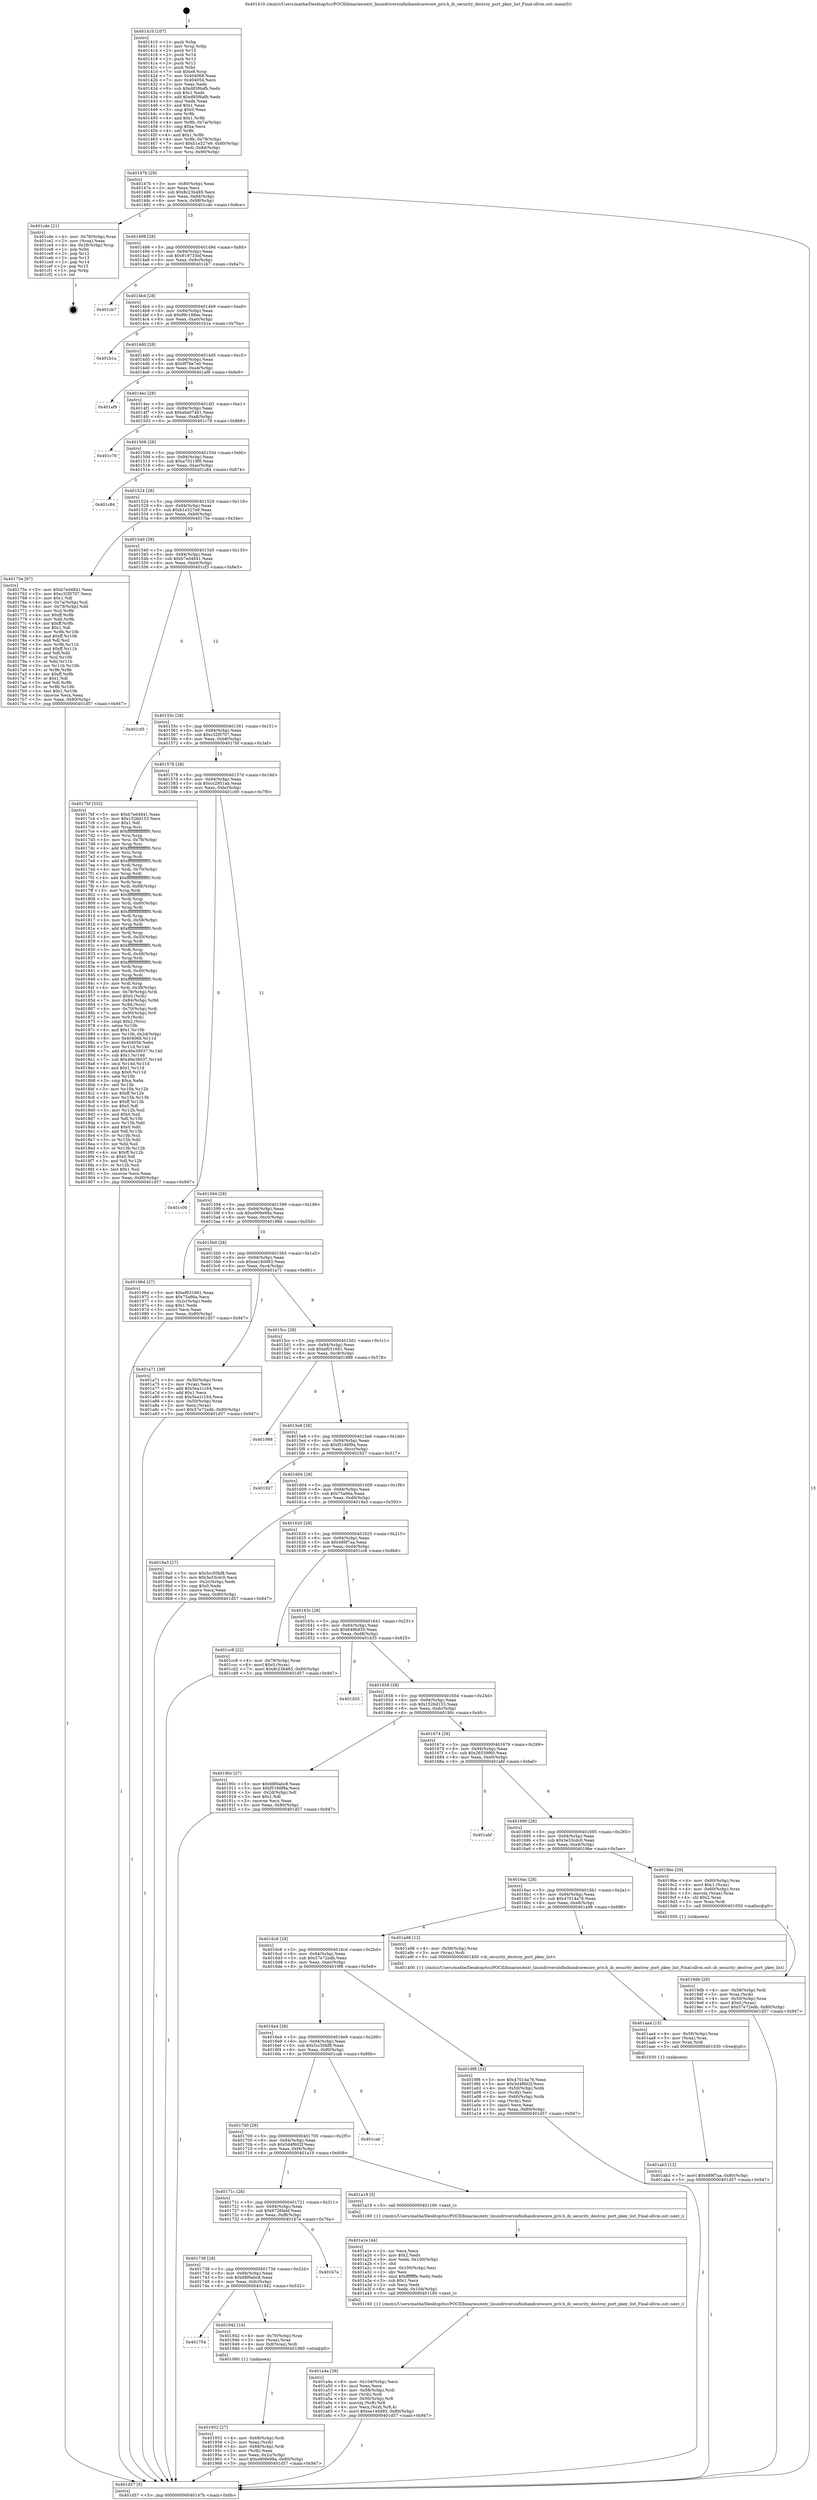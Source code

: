 digraph "0x401410" {
  label = "0x401410 (/mnt/c/Users/mathe/Desktop/tcc/POCII/binaries/extr_linuxdriversinfinibandcorecore_priv.h_ib_security_destroy_port_pkey_list_Final-ollvm.out::main(0))"
  labelloc = "t"
  node[shape=record]

  Entry [label="",width=0.3,height=0.3,shape=circle,fillcolor=black,style=filled]
  "0x40147b" [label="{
     0x40147b [29]\l
     | [instrs]\l
     &nbsp;&nbsp;0x40147b \<+3\>: mov -0x80(%rbp),%eax\l
     &nbsp;&nbsp;0x40147e \<+2\>: mov %eax,%ecx\l
     &nbsp;&nbsp;0x401480 \<+6\>: sub $0x8c23b485,%ecx\l
     &nbsp;&nbsp;0x401486 \<+6\>: mov %eax,-0x94(%rbp)\l
     &nbsp;&nbsp;0x40148c \<+6\>: mov %ecx,-0x98(%rbp)\l
     &nbsp;&nbsp;0x401492 \<+6\>: je 0000000000401cde \<main+0x8ce\>\l
  }"]
  "0x401cde" [label="{
     0x401cde [21]\l
     | [instrs]\l
     &nbsp;&nbsp;0x401cde \<+4\>: mov -0x78(%rbp),%rax\l
     &nbsp;&nbsp;0x401ce2 \<+2\>: mov (%rax),%eax\l
     &nbsp;&nbsp;0x401ce4 \<+4\>: lea -0x28(%rbp),%rsp\l
     &nbsp;&nbsp;0x401ce8 \<+1\>: pop %rbx\l
     &nbsp;&nbsp;0x401ce9 \<+2\>: pop %r12\l
     &nbsp;&nbsp;0x401ceb \<+2\>: pop %r13\l
     &nbsp;&nbsp;0x401ced \<+2\>: pop %r14\l
     &nbsp;&nbsp;0x401cef \<+2\>: pop %r15\l
     &nbsp;&nbsp;0x401cf1 \<+1\>: pop %rbp\l
     &nbsp;&nbsp;0x401cf2 \<+1\>: ret\l
  }"]
  "0x401498" [label="{
     0x401498 [28]\l
     | [instrs]\l
     &nbsp;&nbsp;0x401498 \<+5\>: jmp 000000000040149d \<main+0x8d\>\l
     &nbsp;&nbsp;0x40149d \<+6\>: mov -0x94(%rbp),%eax\l
     &nbsp;&nbsp;0x4014a3 \<+5\>: sub $0x919733ef,%eax\l
     &nbsp;&nbsp;0x4014a8 \<+6\>: mov %eax,-0x9c(%rbp)\l
     &nbsp;&nbsp;0x4014ae \<+6\>: je 0000000000401cb7 \<main+0x8a7\>\l
  }"]
  Exit [label="",width=0.3,height=0.3,shape=circle,fillcolor=black,style=filled,peripheries=2]
  "0x401cb7" [label="{
     0x401cb7\l
  }", style=dashed]
  "0x4014b4" [label="{
     0x4014b4 [28]\l
     | [instrs]\l
     &nbsp;&nbsp;0x4014b4 \<+5\>: jmp 00000000004014b9 \<main+0xa9\>\l
     &nbsp;&nbsp;0x4014b9 \<+6\>: mov -0x94(%rbp),%eax\l
     &nbsp;&nbsp;0x4014bf \<+5\>: sub $0x99c188ee,%eax\l
     &nbsp;&nbsp;0x4014c4 \<+6\>: mov %eax,-0xa0(%rbp)\l
     &nbsp;&nbsp;0x4014ca \<+6\>: je 0000000000401b1a \<main+0x70a\>\l
  }"]
  "0x401ab3" [label="{
     0x401ab3 [12]\l
     | [instrs]\l
     &nbsp;&nbsp;0x401ab3 \<+7\>: movl $0x489f7aa,-0x80(%rbp)\l
     &nbsp;&nbsp;0x401aba \<+5\>: jmp 0000000000401d57 \<main+0x947\>\l
  }"]
  "0x401b1a" [label="{
     0x401b1a\l
  }", style=dashed]
  "0x4014d0" [label="{
     0x4014d0 [28]\l
     | [instrs]\l
     &nbsp;&nbsp;0x4014d0 \<+5\>: jmp 00000000004014d5 \<main+0xc5\>\l
     &nbsp;&nbsp;0x4014d5 \<+6\>: mov -0x94(%rbp),%eax\l
     &nbsp;&nbsp;0x4014db \<+5\>: sub $0x9f78e7e0,%eax\l
     &nbsp;&nbsp;0x4014e0 \<+6\>: mov %eax,-0xa4(%rbp)\l
     &nbsp;&nbsp;0x4014e6 \<+6\>: je 0000000000401af9 \<main+0x6e9\>\l
  }"]
  "0x401aa4" [label="{
     0x401aa4 [15]\l
     | [instrs]\l
     &nbsp;&nbsp;0x401aa4 \<+4\>: mov -0x58(%rbp),%rax\l
     &nbsp;&nbsp;0x401aa8 \<+3\>: mov (%rax),%rax\l
     &nbsp;&nbsp;0x401aab \<+3\>: mov %rax,%rdi\l
     &nbsp;&nbsp;0x401aae \<+5\>: call 0000000000401030 \<free@plt\>\l
     | [calls]\l
     &nbsp;&nbsp;0x401030 \{1\} (unknown)\l
  }"]
  "0x401af9" [label="{
     0x401af9\l
  }", style=dashed]
  "0x4014ec" [label="{
     0x4014ec [28]\l
     | [instrs]\l
     &nbsp;&nbsp;0x4014ec \<+5\>: jmp 00000000004014f1 \<main+0xe1\>\l
     &nbsp;&nbsp;0x4014f1 \<+6\>: mov -0x94(%rbp),%eax\l
     &nbsp;&nbsp;0x4014f7 \<+5\>: sub $0xa0a074b1,%eax\l
     &nbsp;&nbsp;0x4014fc \<+6\>: mov %eax,-0xa8(%rbp)\l
     &nbsp;&nbsp;0x401502 \<+6\>: je 0000000000401c78 \<main+0x868\>\l
  }"]
  "0x401a4a" [label="{
     0x401a4a [39]\l
     | [instrs]\l
     &nbsp;&nbsp;0x401a4a \<+6\>: mov -0x104(%rbp),%ecx\l
     &nbsp;&nbsp;0x401a50 \<+3\>: imul %eax,%ecx\l
     &nbsp;&nbsp;0x401a53 \<+4\>: mov -0x58(%rbp),%rdi\l
     &nbsp;&nbsp;0x401a57 \<+3\>: mov (%rdi),%rdi\l
     &nbsp;&nbsp;0x401a5a \<+4\>: mov -0x50(%rbp),%r8\l
     &nbsp;&nbsp;0x401a5e \<+3\>: movslq (%r8),%r8\l
     &nbsp;&nbsp;0x401a61 \<+4\>: mov %ecx,(%rdi,%r8,4)\l
     &nbsp;&nbsp;0x401a65 \<+7\>: movl $0xee140d93,-0x80(%rbp)\l
     &nbsp;&nbsp;0x401a6c \<+5\>: jmp 0000000000401d57 \<main+0x947\>\l
  }"]
  "0x401c78" [label="{
     0x401c78\l
  }", style=dashed]
  "0x401508" [label="{
     0x401508 [28]\l
     | [instrs]\l
     &nbsp;&nbsp;0x401508 \<+5\>: jmp 000000000040150d \<main+0xfd\>\l
     &nbsp;&nbsp;0x40150d \<+6\>: mov -0x94(%rbp),%eax\l
     &nbsp;&nbsp;0x401513 \<+5\>: sub $0xa70219f0,%eax\l
     &nbsp;&nbsp;0x401518 \<+6\>: mov %eax,-0xac(%rbp)\l
     &nbsp;&nbsp;0x40151e \<+6\>: je 0000000000401c84 \<main+0x874\>\l
  }"]
  "0x401a1e" [label="{
     0x401a1e [44]\l
     | [instrs]\l
     &nbsp;&nbsp;0x401a1e \<+2\>: xor %ecx,%ecx\l
     &nbsp;&nbsp;0x401a20 \<+5\>: mov $0x2,%edx\l
     &nbsp;&nbsp;0x401a25 \<+6\>: mov %edx,-0x100(%rbp)\l
     &nbsp;&nbsp;0x401a2b \<+1\>: cltd\l
     &nbsp;&nbsp;0x401a2c \<+6\>: mov -0x100(%rbp),%esi\l
     &nbsp;&nbsp;0x401a32 \<+2\>: idiv %esi\l
     &nbsp;&nbsp;0x401a34 \<+6\>: imul $0xfffffffe,%edx,%edx\l
     &nbsp;&nbsp;0x401a3a \<+3\>: sub $0x1,%ecx\l
     &nbsp;&nbsp;0x401a3d \<+2\>: sub %ecx,%edx\l
     &nbsp;&nbsp;0x401a3f \<+6\>: mov %edx,-0x104(%rbp)\l
     &nbsp;&nbsp;0x401a45 \<+5\>: call 0000000000401160 \<next_i\>\l
     | [calls]\l
     &nbsp;&nbsp;0x401160 \{1\} (/mnt/c/Users/mathe/Desktop/tcc/POCII/binaries/extr_linuxdriversinfinibandcorecore_priv.h_ib_security_destroy_port_pkey_list_Final-ollvm.out::next_i)\l
  }"]
  "0x401c84" [label="{
     0x401c84\l
  }", style=dashed]
  "0x401524" [label="{
     0x401524 [28]\l
     | [instrs]\l
     &nbsp;&nbsp;0x401524 \<+5\>: jmp 0000000000401529 \<main+0x119\>\l
     &nbsp;&nbsp;0x401529 \<+6\>: mov -0x94(%rbp),%eax\l
     &nbsp;&nbsp;0x40152f \<+5\>: sub $0xb1e327e9,%eax\l
     &nbsp;&nbsp;0x401534 \<+6\>: mov %eax,-0xb0(%rbp)\l
     &nbsp;&nbsp;0x40153a \<+6\>: je 000000000040175e \<main+0x34e\>\l
  }"]
  "0x4019db" [label="{
     0x4019db [29]\l
     | [instrs]\l
     &nbsp;&nbsp;0x4019db \<+4\>: mov -0x58(%rbp),%rdi\l
     &nbsp;&nbsp;0x4019df \<+3\>: mov %rax,(%rdi)\l
     &nbsp;&nbsp;0x4019e2 \<+4\>: mov -0x50(%rbp),%rax\l
     &nbsp;&nbsp;0x4019e6 \<+6\>: movl $0x0,(%rax)\l
     &nbsp;&nbsp;0x4019ec \<+7\>: movl $0x57e72edb,-0x80(%rbp)\l
     &nbsp;&nbsp;0x4019f3 \<+5\>: jmp 0000000000401d57 \<main+0x947\>\l
  }"]
  "0x40175e" [label="{
     0x40175e [97]\l
     | [instrs]\l
     &nbsp;&nbsp;0x40175e \<+5\>: mov $0xb7ed4841,%eax\l
     &nbsp;&nbsp;0x401763 \<+5\>: mov $0xc32f0707,%ecx\l
     &nbsp;&nbsp;0x401768 \<+2\>: mov $0x1,%dl\l
     &nbsp;&nbsp;0x40176a \<+4\>: mov -0x7a(%rbp),%sil\l
     &nbsp;&nbsp;0x40176e \<+4\>: mov -0x79(%rbp),%dil\l
     &nbsp;&nbsp;0x401772 \<+3\>: mov %sil,%r8b\l
     &nbsp;&nbsp;0x401775 \<+4\>: xor $0xff,%r8b\l
     &nbsp;&nbsp;0x401779 \<+3\>: mov %dil,%r9b\l
     &nbsp;&nbsp;0x40177c \<+4\>: xor $0xff,%r9b\l
     &nbsp;&nbsp;0x401780 \<+3\>: xor $0x1,%dl\l
     &nbsp;&nbsp;0x401783 \<+3\>: mov %r8b,%r10b\l
     &nbsp;&nbsp;0x401786 \<+4\>: and $0xff,%r10b\l
     &nbsp;&nbsp;0x40178a \<+3\>: and %dl,%sil\l
     &nbsp;&nbsp;0x40178d \<+3\>: mov %r9b,%r11b\l
     &nbsp;&nbsp;0x401790 \<+4\>: and $0xff,%r11b\l
     &nbsp;&nbsp;0x401794 \<+3\>: and %dl,%dil\l
     &nbsp;&nbsp;0x401797 \<+3\>: or %sil,%r10b\l
     &nbsp;&nbsp;0x40179a \<+3\>: or %dil,%r11b\l
     &nbsp;&nbsp;0x40179d \<+3\>: xor %r11b,%r10b\l
     &nbsp;&nbsp;0x4017a0 \<+3\>: or %r9b,%r8b\l
     &nbsp;&nbsp;0x4017a3 \<+4\>: xor $0xff,%r8b\l
     &nbsp;&nbsp;0x4017a7 \<+3\>: or $0x1,%dl\l
     &nbsp;&nbsp;0x4017aa \<+3\>: and %dl,%r8b\l
     &nbsp;&nbsp;0x4017ad \<+3\>: or %r8b,%r10b\l
     &nbsp;&nbsp;0x4017b0 \<+4\>: test $0x1,%r10b\l
     &nbsp;&nbsp;0x4017b4 \<+3\>: cmovne %ecx,%eax\l
     &nbsp;&nbsp;0x4017b7 \<+3\>: mov %eax,-0x80(%rbp)\l
     &nbsp;&nbsp;0x4017ba \<+5\>: jmp 0000000000401d57 \<main+0x947\>\l
  }"]
  "0x401540" [label="{
     0x401540 [28]\l
     | [instrs]\l
     &nbsp;&nbsp;0x401540 \<+5\>: jmp 0000000000401545 \<main+0x135\>\l
     &nbsp;&nbsp;0x401545 \<+6\>: mov -0x94(%rbp),%eax\l
     &nbsp;&nbsp;0x40154b \<+5\>: sub $0xb7ed4841,%eax\l
     &nbsp;&nbsp;0x401550 \<+6\>: mov %eax,-0xb4(%rbp)\l
     &nbsp;&nbsp;0x401556 \<+6\>: je 0000000000401cf3 \<main+0x8e3\>\l
  }"]
  "0x401d57" [label="{
     0x401d57 [5]\l
     | [instrs]\l
     &nbsp;&nbsp;0x401d57 \<+5\>: jmp 000000000040147b \<main+0x6b\>\l
  }"]
  "0x401410" [label="{
     0x401410 [107]\l
     | [instrs]\l
     &nbsp;&nbsp;0x401410 \<+1\>: push %rbp\l
     &nbsp;&nbsp;0x401411 \<+3\>: mov %rsp,%rbp\l
     &nbsp;&nbsp;0x401414 \<+2\>: push %r15\l
     &nbsp;&nbsp;0x401416 \<+2\>: push %r14\l
     &nbsp;&nbsp;0x401418 \<+2\>: push %r13\l
     &nbsp;&nbsp;0x40141a \<+2\>: push %r12\l
     &nbsp;&nbsp;0x40141c \<+1\>: push %rbx\l
     &nbsp;&nbsp;0x40141d \<+7\>: sub $0xe8,%rsp\l
     &nbsp;&nbsp;0x401424 \<+7\>: mov 0x404068,%eax\l
     &nbsp;&nbsp;0x40142b \<+7\>: mov 0x404054,%ecx\l
     &nbsp;&nbsp;0x401432 \<+2\>: mov %eax,%edx\l
     &nbsp;&nbsp;0x401434 \<+6\>: sub $0xd85f6afb,%edx\l
     &nbsp;&nbsp;0x40143a \<+3\>: sub $0x1,%edx\l
     &nbsp;&nbsp;0x40143d \<+6\>: add $0xd85f6afb,%edx\l
     &nbsp;&nbsp;0x401443 \<+3\>: imul %edx,%eax\l
     &nbsp;&nbsp;0x401446 \<+3\>: and $0x1,%eax\l
     &nbsp;&nbsp;0x401449 \<+3\>: cmp $0x0,%eax\l
     &nbsp;&nbsp;0x40144c \<+4\>: sete %r8b\l
     &nbsp;&nbsp;0x401450 \<+4\>: and $0x1,%r8b\l
     &nbsp;&nbsp;0x401454 \<+4\>: mov %r8b,-0x7a(%rbp)\l
     &nbsp;&nbsp;0x401458 \<+3\>: cmp $0xa,%ecx\l
     &nbsp;&nbsp;0x40145b \<+4\>: setl %r8b\l
     &nbsp;&nbsp;0x40145f \<+4\>: and $0x1,%r8b\l
     &nbsp;&nbsp;0x401463 \<+4\>: mov %r8b,-0x79(%rbp)\l
     &nbsp;&nbsp;0x401467 \<+7\>: movl $0xb1e327e9,-0x80(%rbp)\l
     &nbsp;&nbsp;0x40146e \<+6\>: mov %edi,-0x84(%rbp)\l
     &nbsp;&nbsp;0x401474 \<+7\>: mov %rsi,-0x90(%rbp)\l
  }"]
  "0x401952" [label="{
     0x401952 [27]\l
     | [instrs]\l
     &nbsp;&nbsp;0x401952 \<+4\>: mov -0x68(%rbp),%rdi\l
     &nbsp;&nbsp;0x401956 \<+2\>: mov %eax,(%rdi)\l
     &nbsp;&nbsp;0x401958 \<+4\>: mov -0x68(%rbp),%rdi\l
     &nbsp;&nbsp;0x40195c \<+2\>: mov (%rdi),%eax\l
     &nbsp;&nbsp;0x40195e \<+3\>: mov %eax,-0x2c(%rbp)\l
     &nbsp;&nbsp;0x401961 \<+7\>: movl $0xe909e98a,-0x80(%rbp)\l
     &nbsp;&nbsp;0x401968 \<+5\>: jmp 0000000000401d57 \<main+0x947\>\l
  }"]
  "0x401cf3" [label="{
     0x401cf3\l
  }", style=dashed]
  "0x40155c" [label="{
     0x40155c [28]\l
     | [instrs]\l
     &nbsp;&nbsp;0x40155c \<+5\>: jmp 0000000000401561 \<main+0x151\>\l
     &nbsp;&nbsp;0x401561 \<+6\>: mov -0x94(%rbp),%eax\l
     &nbsp;&nbsp;0x401567 \<+5\>: sub $0xc32f0707,%eax\l
     &nbsp;&nbsp;0x40156c \<+6\>: mov %eax,-0xb8(%rbp)\l
     &nbsp;&nbsp;0x401572 \<+6\>: je 00000000004017bf \<main+0x3af\>\l
  }"]
  "0x401754" [label="{
     0x401754\l
  }", style=dashed]
  "0x4017bf" [label="{
     0x4017bf [333]\l
     | [instrs]\l
     &nbsp;&nbsp;0x4017bf \<+5\>: mov $0xb7ed4841,%eax\l
     &nbsp;&nbsp;0x4017c4 \<+5\>: mov $0x1526d153,%ecx\l
     &nbsp;&nbsp;0x4017c9 \<+2\>: mov $0x1,%dl\l
     &nbsp;&nbsp;0x4017cb \<+3\>: mov %rsp,%rsi\l
     &nbsp;&nbsp;0x4017ce \<+4\>: add $0xfffffffffffffff0,%rsi\l
     &nbsp;&nbsp;0x4017d2 \<+3\>: mov %rsi,%rsp\l
     &nbsp;&nbsp;0x4017d5 \<+4\>: mov %rsi,-0x78(%rbp)\l
     &nbsp;&nbsp;0x4017d9 \<+3\>: mov %rsp,%rsi\l
     &nbsp;&nbsp;0x4017dc \<+4\>: add $0xfffffffffffffff0,%rsi\l
     &nbsp;&nbsp;0x4017e0 \<+3\>: mov %rsi,%rsp\l
     &nbsp;&nbsp;0x4017e3 \<+3\>: mov %rsp,%rdi\l
     &nbsp;&nbsp;0x4017e6 \<+4\>: add $0xfffffffffffffff0,%rdi\l
     &nbsp;&nbsp;0x4017ea \<+3\>: mov %rdi,%rsp\l
     &nbsp;&nbsp;0x4017ed \<+4\>: mov %rdi,-0x70(%rbp)\l
     &nbsp;&nbsp;0x4017f1 \<+3\>: mov %rsp,%rdi\l
     &nbsp;&nbsp;0x4017f4 \<+4\>: add $0xfffffffffffffff0,%rdi\l
     &nbsp;&nbsp;0x4017f8 \<+3\>: mov %rdi,%rsp\l
     &nbsp;&nbsp;0x4017fb \<+4\>: mov %rdi,-0x68(%rbp)\l
     &nbsp;&nbsp;0x4017ff \<+3\>: mov %rsp,%rdi\l
     &nbsp;&nbsp;0x401802 \<+4\>: add $0xfffffffffffffff0,%rdi\l
     &nbsp;&nbsp;0x401806 \<+3\>: mov %rdi,%rsp\l
     &nbsp;&nbsp;0x401809 \<+4\>: mov %rdi,-0x60(%rbp)\l
     &nbsp;&nbsp;0x40180d \<+3\>: mov %rsp,%rdi\l
     &nbsp;&nbsp;0x401810 \<+4\>: add $0xfffffffffffffff0,%rdi\l
     &nbsp;&nbsp;0x401814 \<+3\>: mov %rdi,%rsp\l
     &nbsp;&nbsp;0x401817 \<+4\>: mov %rdi,-0x58(%rbp)\l
     &nbsp;&nbsp;0x40181b \<+3\>: mov %rsp,%rdi\l
     &nbsp;&nbsp;0x40181e \<+4\>: add $0xfffffffffffffff0,%rdi\l
     &nbsp;&nbsp;0x401822 \<+3\>: mov %rdi,%rsp\l
     &nbsp;&nbsp;0x401825 \<+4\>: mov %rdi,-0x50(%rbp)\l
     &nbsp;&nbsp;0x401829 \<+3\>: mov %rsp,%rdi\l
     &nbsp;&nbsp;0x40182c \<+4\>: add $0xfffffffffffffff0,%rdi\l
     &nbsp;&nbsp;0x401830 \<+3\>: mov %rdi,%rsp\l
     &nbsp;&nbsp;0x401833 \<+4\>: mov %rdi,-0x48(%rbp)\l
     &nbsp;&nbsp;0x401837 \<+3\>: mov %rsp,%rdi\l
     &nbsp;&nbsp;0x40183a \<+4\>: add $0xfffffffffffffff0,%rdi\l
     &nbsp;&nbsp;0x40183e \<+3\>: mov %rdi,%rsp\l
     &nbsp;&nbsp;0x401841 \<+4\>: mov %rdi,-0x40(%rbp)\l
     &nbsp;&nbsp;0x401845 \<+3\>: mov %rsp,%rdi\l
     &nbsp;&nbsp;0x401848 \<+4\>: add $0xfffffffffffffff0,%rdi\l
     &nbsp;&nbsp;0x40184c \<+3\>: mov %rdi,%rsp\l
     &nbsp;&nbsp;0x40184f \<+4\>: mov %rdi,-0x38(%rbp)\l
     &nbsp;&nbsp;0x401853 \<+4\>: mov -0x78(%rbp),%rdi\l
     &nbsp;&nbsp;0x401857 \<+6\>: movl $0x0,(%rdi)\l
     &nbsp;&nbsp;0x40185d \<+7\>: mov -0x84(%rbp),%r8d\l
     &nbsp;&nbsp;0x401864 \<+3\>: mov %r8d,(%rsi)\l
     &nbsp;&nbsp;0x401867 \<+4\>: mov -0x70(%rbp),%rdi\l
     &nbsp;&nbsp;0x40186b \<+7\>: mov -0x90(%rbp),%r9\l
     &nbsp;&nbsp;0x401872 \<+3\>: mov %r9,(%rdi)\l
     &nbsp;&nbsp;0x401875 \<+3\>: cmpl $0x2,(%rsi)\l
     &nbsp;&nbsp;0x401878 \<+4\>: setne %r10b\l
     &nbsp;&nbsp;0x40187c \<+4\>: and $0x1,%r10b\l
     &nbsp;&nbsp;0x401880 \<+4\>: mov %r10b,-0x2d(%rbp)\l
     &nbsp;&nbsp;0x401884 \<+8\>: mov 0x404068,%r11d\l
     &nbsp;&nbsp;0x40188c \<+7\>: mov 0x404054,%ebx\l
     &nbsp;&nbsp;0x401893 \<+3\>: mov %r11d,%r14d\l
     &nbsp;&nbsp;0x401896 \<+7\>: add $0x46e38037,%r14d\l
     &nbsp;&nbsp;0x40189d \<+4\>: sub $0x1,%r14d\l
     &nbsp;&nbsp;0x4018a1 \<+7\>: sub $0x46e38037,%r14d\l
     &nbsp;&nbsp;0x4018a8 \<+4\>: imul %r14d,%r11d\l
     &nbsp;&nbsp;0x4018ac \<+4\>: and $0x1,%r11d\l
     &nbsp;&nbsp;0x4018b0 \<+4\>: cmp $0x0,%r11d\l
     &nbsp;&nbsp;0x4018b4 \<+4\>: sete %r10b\l
     &nbsp;&nbsp;0x4018b8 \<+3\>: cmp $0xa,%ebx\l
     &nbsp;&nbsp;0x4018bb \<+4\>: setl %r15b\l
     &nbsp;&nbsp;0x4018bf \<+3\>: mov %r10b,%r12b\l
     &nbsp;&nbsp;0x4018c2 \<+4\>: xor $0xff,%r12b\l
     &nbsp;&nbsp;0x4018c6 \<+3\>: mov %r15b,%r13b\l
     &nbsp;&nbsp;0x4018c9 \<+4\>: xor $0xff,%r13b\l
     &nbsp;&nbsp;0x4018cd \<+3\>: xor $0x0,%dl\l
     &nbsp;&nbsp;0x4018d0 \<+3\>: mov %r12b,%sil\l
     &nbsp;&nbsp;0x4018d3 \<+4\>: and $0x0,%sil\l
     &nbsp;&nbsp;0x4018d7 \<+3\>: and %dl,%r10b\l
     &nbsp;&nbsp;0x4018da \<+3\>: mov %r13b,%dil\l
     &nbsp;&nbsp;0x4018dd \<+4\>: and $0x0,%dil\l
     &nbsp;&nbsp;0x4018e1 \<+3\>: and %dl,%r15b\l
     &nbsp;&nbsp;0x4018e4 \<+3\>: or %r10b,%sil\l
     &nbsp;&nbsp;0x4018e7 \<+3\>: or %r15b,%dil\l
     &nbsp;&nbsp;0x4018ea \<+3\>: xor %dil,%sil\l
     &nbsp;&nbsp;0x4018ed \<+3\>: or %r13b,%r12b\l
     &nbsp;&nbsp;0x4018f0 \<+4\>: xor $0xff,%r12b\l
     &nbsp;&nbsp;0x4018f4 \<+3\>: or $0x0,%dl\l
     &nbsp;&nbsp;0x4018f7 \<+3\>: and %dl,%r12b\l
     &nbsp;&nbsp;0x4018fa \<+3\>: or %r12b,%sil\l
     &nbsp;&nbsp;0x4018fd \<+4\>: test $0x1,%sil\l
     &nbsp;&nbsp;0x401901 \<+3\>: cmovne %ecx,%eax\l
     &nbsp;&nbsp;0x401904 \<+3\>: mov %eax,-0x80(%rbp)\l
     &nbsp;&nbsp;0x401907 \<+5\>: jmp 0000000000401d57 \<main+0x947\>\l
  }"]
  "0x401578" [label="{
     0x401578 [28]\l
     | [instrs]\l
     &nbsp;&nbsp;0x401578 \<+5\>: jmp 000000000040157d \<main+0x16d\>\l
     &nbsp;&nbsp;0x40157d \<+6\>: mov -0x94(%rbp),%eax\l
     &nbsp;&nbsp;0x401583 \<+5\>: sub $0xcc2951ab,%eax\l
     &nbsp;&nbsp;0x401588 \<+6\>: mov %eax,-0xbc(%rbp)\l
     &nbsp;&nbsp;0x40158e \<+6\>: je 0000000000401c00 \<main+0x7f0\>\l
  }"]
  "0x401942" [label="{
     0x401942 [16]\l
     | [instrs]\l
     &nbsp;&nbsp;0x401942 \<+4\>: mov -0x70(%rbp),%rax\l
     &nbsp;&nbsp;0x401946 \<+3\>: mov (%rax),%rax\l
     &nbsp;&nbsp;0x401949 \<+4\>: mov 0x8(%rax),%rdi\l
     &nbsp;&nbsp;0x40194d \<+5\>: call 0000000000401060 \<atoi@plt\>\l
     | [calls]\l
     &nbsp;&nbsp;0x401060 \{1\} (unknown)\l
  }"]
  "0x401738" [label="{
     0x401738 [28]\l
     | [instrs]\l
     &nbsp;&nbsp;0x401738 \<+5\>: jmp 000000000040173d \<main+0x32d\>\l
     &nbsp;&nbsp;0x40173d \<+6\>: mov -0x94(%rbp),%eax\l
     &nbsp;&nbsp;0x401743 \<+5\>: sub $0x68f0abc8,%eax\l
     &nbsp;&nbsp;0x401748 \<+6\>: mov %eax,-0xfc(%rbp)\l
     &nbsp;&nbsp;0x40174e \<+6\>: je 0000000000401942 \<main+0x532\>\l
  }"]
  "0x401c00" [label="{
     0x401c00\l
  }", style=dashed]
  "0x401594" [label="{
     0x401594 [28]\l
     | [instrs]\l
     &nbsp;&nbsp;0x401594 \<+5\>: jmp 0000000000401599 \<main+0x189\>\l
     &nbsp;&nbsp;0x401599 \<+6\>: mov -0x94(%rbp),%eax\l
     &nbsp;&nbsp;0x40159f \<+5\>: sub $0xe909e98a,%eax\l
     &nbsp;&nbsp;0x4015a4 \<+6\>: mov %eax,-0xc0(%rbp)\l
     &nbsp;&nbsp;0x4015aa \<+6\>: je 000000000040196d \<main+0x55d\>\l
  }"]
  "0x401b7a" [label="{
     0x401b7a\l
  }", style=dashed]
  "0x40196d" [label="{
     0x40196d [27]\l
     | [instrs]\l
     &nbsp;&nbsp;0x40196d \<+5\>: mov $0xef031681,%eax\l
     &nbsp;&nbsp;0x401972 \<+5\>: mov $0x75a66a,%ecx\l
     &nbsp;&nbsp;0x401977 \<+3\>: mov -0x2c(%rbp),%edx\l
     &nbsp;&nbsp;0x40197a \<+3\>: cmp $0x1,%edx\l
     &nbsp;&nbsp;0x40197d \<+3\>: cmovl %ecx,%eax\l
     &nbsp;&nbsp;0x401980 \<+3\>: mov %eax,-0x80(%rbp)\l
     &nbsp;&nbsp;0x401983 \<+5\>: jmp 0000000000401d57 \<main+0x947\>\l
  }"]
  "0x4015b0" [label="{
     0x4015b0 [28]\l
     | [instrs]\l
     &nbsp;&nbsp;0x4015b0 \<+5\>: jmp 00000000004015b5 \<main+0x1a5\>\l
     &nbsp;&nbsp;0x4015b5 \<+6\>: mov -0x94(%rbp),%eax\l
     &nbsp;&nbsp;0x4015bb \<+5\>: sub $0xee140d93,%eax\l
     &nbsp;&nbsp;0x4015c0 \<+6\>: mov %eax,-0xc4(%rbp)\l
     &nbsp;&nbsp;0x4015c6 \<+6\>: je 0000000000401a71 \<main+0x661\>\l
  }"]
  "0x40171c" [label="{
     0x40171c [28]\l
     | [instrs]\l
     &nbsp;&nbsp;0x40171c \<+5\>: jmp 0000000000401721 \<main+0x311\>\l
     &nbsp;&nbsp;0x401721 \<+6\>: mov -0x94(%rbp),%eax\l
     &nbsp;&nbsp;0x401727 \<+5\>: sub $0x6726fabf,%eax\l
     &nbsp;&nbsp;0x40172c \<+6\>: mov %eax,-0xf8(%rbp)\l
     &nbsp;&nbsp;0x401732 \<+6\>: je 0000000000401b7a \<main+0x76a\>\l
  }"]
  "0x401a71" [label="{
     0x401a71 [39]\l
     | [instrs]\l
     &nbsp;&nbsp;0x401a71 \<+4\>: mov -0x50(%rbp),%rax\l
     &nbsp;&nbsp;0x401a75 \<+2\>: mov (%rax),%ecx\l
     &nbsp;&nbsp;0x401a77 \<+6\>: add $0x5ea1c164,%ecx\l
     &nbsp;&nbsp;0x401a7d \<+3\>: add $0x1,%ecx\l
     &nbsp;&nbsp;0x401a80 \<+6\>: sub $0x5ea1c164,%ecx\l
     &nbsp;&nbsp;0x401a86 \<+4\>: mov -0x50(%rbp),%rax\l
     &nbsp;&nbsp;0x401a8a \<+2\>: mov %ecx,(%rax)\l
     &nbsp;&nbsp;0x401a8c \<+7\>: movl $0x57e72edb,-0x80(%rbp)\l
     &nbsp;&nbsp;0x401a93 \<+5\>: jmp 0000000000401d57 \<main+0x947\>\l
  }"]
  "0x4015cc" [label="{
     0x4015cc [28]\l
     | [instrs]\l
     &nbsp;&nbsp;0x4015cc \<+5\>: jmp 00000000004015d1 \<main+0x1c1\>\l
     &nbsp;&nbsp;0x4015d1 \<+6\>: mov -0x94(%rbp),%eax\l
     &nbsp;&nbsp;0x4015d7 \<+5\>: sub $0xef031681,%eax\l
     &nbsp;&nbsp;0x4015dc \<+6\>: mov %eax,-0xc8(%rbp)\l
     &nbsp;&nbsp;0x4015e2 \<+6\>: je 0000000000401988 \<main+0x578\>\l
  }"]
  "0x401a19" [label="{
     0x401a19 [5]\l
     | [instrs]\l
     &nbsp;&nbsp;0x401a19 \<+5\>: call 0000000000401160 \<next_i\>\l
     | [calls]\l
     &nbsp;&nbsp;0x401160 \{1\} (/mnt/c/Users/mathe/Desktop/tcc/POCII/binaries/extr_linuxdriversinfinibandcorecore_priv.h_ib_security_destroy_port_pkey_list_Final-ollvm.out::next_i)\l
  }"]
  "0x401988" [label="{
     0x401988\l
  }", style=dashed]
  "0x4015e8" [label="{
     0x4015e8 [28]\l
     | [instrs]\l
     &nbsp;&nbsp;0x4015e8 \<+5\>: jmp 00000000004015ed \<main+0x1dd\>\l
     &nbsp;&nbsp;0x4015ed \<+6\>: mov -0x94(%rbp),%eax\l
     &nbsp;&nbsp;0x4015f3 \<+5\>: sub $0xf5166f9a,%eax\l
     &nbsp;&nbsp;0x4015f8 \<+6\>: mov %eax,-0xcc(%rbp)\l
     &nbsp;&nbsp;0x4015fe \<+6\>: je 0000000000401927 \<main+0x517\>\l
  }"]
  "0x401700" [label="{
     0x401700 [28]\l
     | [instrs]\l
     &nbsp;&nbsp;0x401700 \<+5\>: jmp 0000000000401705 \<main+0x2f5\>\l
     &nbsp;&nbsp;0x401705 \<+6\>: mov -0x94(%rbp),%eax\l
     &nbsp;&nbsp;0x40170b \<+5\>: sub $0x5d4f602f,%eax\l
     &nbsp;&nbsp;0x401710 \<+6\>: mov %eax,-0xf4(%rbp)\l
     &nbsp;&nbsp;0x401716 \<+6\>: je 0000000000401a19 \<main+0x609\>\l
  }"]
  "0x401927" [label="{
     0x401927\l
  }", style=dashed]
  "0x401604" [label="{
     0x401604 [28]\l
     | [instrs]\l
     &nbsp;&nbsp;0x401604 \<+5\>: jmp 0000000000401609 \<main+0x1f9\>\l
     &nbsp;&nbsp;0x401609 \<+6\>: mov -0x94(%rbp),%eax\l
     &nbsp;&nbsp;0x40160f \<+5\>: sub $0x75a66a,%eax\l
     &nbsp;&nbsp;0x401614 \<+6\>: mov %eax,-0xd0(%rbp)\l
     &nbsp;&nbsp;0x40161a \<+6\>: je 00000000004019a3 \<main+0x593\>\l
  }"]
  "0x401cab" [label="{
     0x401cab\l
  }", style=dashed]
  "0x4019a3" [label="{
     0x4019a3 [27]\l
     | [instrs]\l
     &nbsp;&nbsp;0x4019a3 \<+5\>: mov $0x5cc50bf8,%eax\l
     &nbsp;&nbsp;0x4019a8 \<+5\>: mov $0x3e33cdc0,%ecx\l
     &nbsp;&nbsp;0x4019ad \<+3\>: mov -0x2c(%rbp),%edx\l
     &nbsp;&nbsp;0x4019b0 \<+3\>: cmp $0x0,%edx\l
     &nbsp;&nbsp;0x4019b3 \<+3\>: cmove %ecx,%eax\l
     &nbsp;&nbsp;0x4019b6 \<+3\>: mov %eax,-0x80(%rbp)\l
     &nbsp;&nbsp;0x4019b9 \<+5\>: jmp 0000000000401d57 \<main+0x947\>\l
  }"]
  "0x401620" [label="{
     0x401620 [28]\l
     | [instrs]\l
     &nbsp;&nbsp;0x401620 \<+5\>: jmp 0000000000401625 \<main+0x215\>\l
     &nbsp;&nbsp;0x401625 \<+6\>: mov -0x94(%rbp),%eax\l
     &nbsp;&nbsp;0x40162b \<+5\>: sub $0x489f7aa,%eax\l
     &nbsp;&nbsp;0x401630 \<+6\>: mov %eax,-0xd4(%rbp)\l
     &nbsp;&nbsp;0x401636 \<+6\>: je 0000000000401cc8 \<main+0x8b8\>\l
  }"]
  "0x4016e4" [label="{
     0x4016e4 [28]\l
     | [instrs]\l
     &nbsp;&nbsp;0x4016e4 \<+5\>: jmp 00000000004016e9 \<main+0x2d9\>\l
     &nbsp;&nbsp;0x4016e9 \<+6\>: mov -0x94(%rbp),%eax\l
     &nbsp;&nbsp;0x4016ef \<+5\>: sub $0x5cc50bf8,%eax\l
     &nbsp;&nbsp;0x4016f4 \<+6\>: mov %eax,-0xf0(%rbp)\l
     &nbsp;&nbsp;0x4016fa \<+6\>: je 0000000000401cab \<main+0x89b\>\l
  }"]
  "0x401cc8" [label="{
     0x401cc8 [22]\l
     | [instrs]\l
     &nbsp;&nbsp;0x401cc8 \<+4\>: mov -0x78(%rbp),%rax\l
     &nbsp;&nbsp;0x401ccc \<+6\>: movl $0x0,(%rax)\l
     &nbsp;&nbsp;0x401cd2 \<+7\>: movl $0x8c23b485,-0x80(%rbp)\l
     &nbsp;&nbsp;0x401cd9 \<+5\>: jmp 0000000000401d57 \<main+0x947\>\l
  }"]
  "0x40163c" [label="{
     0x40163c [28]\l
     | [instrs]\l
     &nbsp;&nbsp;0x40163c \<+5\>: jmp 0000000000401641 \<main+0x231\>\l
     &nbsp;&nbsp;0x401641 \<+6\>: mov -0x94(%rbp),%eax\l
     &nbsp;&nbsp;0x401647 \<+5\>: sub $0x649b935,%eax\l
     &nbsp;&nbsp;0x40164c \<+6\>: mov %eax,-0xd8(%rbp)\l
     &nbsp;&nbsp;0x401652 \<+6\>: je 0000000000401d35 \<main+0x925\>\l
  }"]
  "0x4019f8" [label="{
     0x4019f8 [33]\l
     | [instrs]\l
     &nbsp;&nbsp;0x4019f8 \<+5\>: mov $0x47014a76,%eax\l
     &nbsp;&nbsp;0x4019fd \<+5\>: mov $0x5d4f602f,%ecx\l
     &nbsp;&nbsp;0x401a02 \<+4\>: mov -0x50(%rbp),%rdx\l
     &nbsp;&nbsp;0x401a06 \<+2\>: mov (%rdx),%esi\l
     &nbsp;&nbsp;0x401a08 \<+4\>: mov -0x60(%rbp),%rdx\l
     &nbsp;&nbsp;0x401a0c \<+2\>: cmp (%rdx),%esi\l
     &nbsp;&nbsp;0x401a0e \<+3\>: cmovl %ecx,%eax\l
     &nbsp;&nbsp;0x401a11 \<+3\>: mov %eax,-0x80(%rbp)\l
     &nbsp;&nbsp;0x401a14 \<+5\>: jmp 0000000000401d57 \<main+0x947\>\l
  }"]
  "0x401d35" [label="{
     0x401d35\l
  }", style=dashed]
  "0x401658" [label="{
     0x401658 [28]\l
     | [instrs]\l
     &nbsp;&nbsp;0x401658 \<+5\>: jmp 000000000040165d \<main+0x24d\>\l
     &nbsp;&nbsp;0x40165d \<+6\>: mov -0x94(%rbp),%eax\l
     &nbsp;&nbsp;0x401663 \<+5\>: sub $0x1526d153,%eax\l
     &nbsp;&nbsp;0x401668 \<+6\>: mov %eax,-0xdc(%rbp)\l
     &nbsp;&nbsp;0x40166e \<+6\>: je 000000000040190c \<main+0x4fc\>\l
  }"]
  "0x4016c8" [label="{
     0x4016c8 [28]\l
     | [instrs]\l
     &nbsp;&nbsp;0x4016c8 \<+5\>: jmp 00000000004016cd \<main+0x2bd\>\l
     &nbsp;&nbsp;0x4016cd \<+6\>: mov -0x94(%rbp),%eax\l
     &nbsp;&nbsp;0x4016d3 \<+5\>: sub $0x57e72edb,%eax\l
     &nbsp;&nbsp;0x4016d8 \<+6\>: mov %eax,-0xec(%rbp)\l
     &nbsp;&nbsp;0x4016de \<+6\>: je 00000000004019f8 \<main+0x5e8\>\l
  }"]
  "0x40190c" [label="{
     0x40190c [27]\l
     | [instrs]\l
     &nbsp;&nbsp;0x40190c \<+5\>: mov $0x68f0abc8,%eax\l
     &nbsp;&nbsp;0x401911 \<+5\>: mov $0xf5166f9a,%ecx\l
     &nbsp;&nbsp;0x401916 \<+3\>: mov -0x2d(%rbp),%dl\l
     &nbsp;&nbsp;0x401919 \<+3\>: test $0x1,%dl\l
     &nbsp;&nbsp;0x40191c \<+3\>: cmovne %ecx,%eax\l
     &nbsp;&nbsp;0x40191f \<+3\>: mov %eax,-0x80(%rbp)\l
     &nbsp;&nbsp;0x401922 \<+5\>: jmp 0000000000401d57 \<main+0x947\>\l
  }"]
  "0x401674" [label="{
     0x401674 [28]\l
     | [instrs]\l
     &nbsp;&nbsp;0x401674 \<+5\>: jmp 0000000000401679 \<main+0x269\>\l
     &nbsp;&nbsp;0x401679 \<+6\>: mov -0x94(%rbp),%eax\l
     &nbsp;&nbsp;0x40167f \<+5\>: sub $0x26539f60,%eax\l
     &nbsp;&nbsp;0x401684 \<+6\>: mov %eax,-0xe0(%rbp)\l
     &nbsp;&nbsp;0x40168a \<+6\>: je 0000000000401abf \<main+0x6af\>\l
  }"]
  "0x401a98" [label="{
     0x401a98 [12]\l
     | [instrs]\l
     &nbsp;&nbsp;0x401a98 \<+4\>: mov -0x58(%rbp),%rax\l
     &nbsp;&nbsp;0x401a9c \<+3\>: mov (%rax),%rdi\l
     &nbsp;&nbsp;0x401a9f \<+5\>: call 0000000000401400 \<ib_security_destroy_port_pkey_list\>\l
     | [calls]\l
     &nbsp;&nbsp;0x401400 \{1\} (/mnt/c/Users/mathe/Desktop/tcc/POCII/binaries/extr_linuxdriversinfinibandcorecore_priv.h_ib_security_destroy_port_pkey_list_Final-ollvm.out::ib_security_destroy_port_pkey_list)\l
  }"]
  "0x401abf" [label="{
     0x401abf\l
  }", style=dashed]
  "0x401690" [label="{
     0x401690 [28]\l
     | [instrs]\l
     &nbsp;&nbsp;0x401690 \<+5\>: jmp 0000000000401695 \<main+0x285\>\l
     &nbsp;&nbsp;0x401695 \<+6\>: mov -0x94(%rbp),%eax\l
     &nbsp;&nbsp;0x40169b \<+5\>: sub $0x3e33cdc0,%eax\l
     &nbsp;&nbsp;0x4016a0 \<+6\>: mov %eax,-0xe4(%rbp)\l
     &nbsp;&nbsp;0x4016a6 \<+6\>: je 00000000004019be \<main+0x5ae\>\l
  }"]
  "0x4016ac" [label="{
     0x4016ac [28]\l
     | [instrs]\l
     &nbsp;&nbsp;0x4016ac \<+5\>: jmp 00000000004016b1 \<main+0x2a1\>\l
     &nbsp;&nbsp;0x4016b1 \<+6\>: mov -0x94(%rbp),%eax\l
     &nbsp;&nbsp;0x4016b7 \<+5\>: sub $0x47014a76,%eax\l
     &nbsp;&nbsp;0x4016bc \<+6\>: mov %eax,-0xe8(%rbp)\l
     &nbsp;&nbsp;0x4016c2 \<+6\>: je 0000000000401a98 \<main+0x688\>\l
  }"]
  "0x4019be" [label="{
     0x4019be [29]\l
     | [instrs]\l
     &nbsp;&nbsp;0x4019be \<+4\>: mov -0x60(%rbp),%rax\l
     &nbsp;&nbsp;0x4019c2 \<+6\>: movl $0x1,(%rax)\l
     &nbsp;&nbsp;0x4019c8 \<+4\>: mov -0x60(%rbp),%rax\l
     &nbsp;&nbsp;0x4019cc \<+3\>: movslq (%rax),%rax\l
     &nbsp;&nbsp;0x4019cf \<+4\>: shl $0x2,%rax\l
     &nbsp;&nbsp;0x4019d3 \<+3\>: mov %rax,%rdi\l
     &nbsp;&nbsp;0x4019d6 \<+5\>: call 0000000000401050 \<malloc@plt\>\l
     | [calls]\l
     &nbsp;&nbsp;0x401050 \{1\} (unknown)\l
  }"]
  Entry -> "0x401410" [label=" 1"]
  "0x40147b" -> "0x401cde" [label=" 1"]
  "0x40147b" -> "0x401498" [label=" 13"]
  "0x401cde" -> Exit [label=" 1"]
  "0x401498" -> "0x401cb7" [label=" 0"]
  "0x401498" -> "0x4014b4" [label=" 13"]
  "0x401cc8" -> "0x401d57" [label=" 1"]
  "0x4014b4" -> "0x401b1a" [label=" 0"]
  "0x4014b4" -> "0x4014d0" [label=" 13"]
  "0x401ab3" -> "0x401d57" [label=" 1"]
  "0x4014d0" -> "0x401af9" [label=" 0"]
  "0x4014d0" -> "0x4014ec" [label=" 13"]
  "0x401aa4" -> "0x401ab3" [label=" 1"]
  "0x4014ec" -> "0x401c78" [label=" 0"]
  "0x4014ec" -> "0x401508" [label=" 13"]
  "0x401a98" -> "0x401aa4" [label=" 1"]
  "0x401508" -> "0x401c84" [label=" 0"]
  "0x401508" -> "0x401524" [label=" 13"]
  "0x401a71" -> "0x401d57" [label=" 1"]
  "0x401524" -> "0x40175e" [label=" 1"]
  "0x401524" -> "0x401540" [label=" 12"]
  "0x40175e" -> "0x401d57" [label=" 1"]
  "0x401410" -> "0x40147b" [label=" 1"]
  "0x401d57" -> "0x40147b" [label=" 13"]
  "0x401a4a" -> "0x401d57" [label=" 1"]
  "0x401540" -> "0x401cf3" [label=" 0"]
  "0x401540" -> "0x40155c" [label=" 12"]
  "0x401a1e" -> "0x401a4a" [label=" 1"]
  "0x40155c" -> "0x4017bf" [label=" 1"]
  "0x40155c" -> "0x401578" [label=" 11"]
  "0x401a19" -> "0x401a1e" [label=" 1"]
  "0x4017bf" -> "0x401d57" [label=" 1"]
  "0x4019f8" -> "0x401d57" [label=" 2"]
  "0x401578" -> "0x401c00" [label=" 0"]
  "0x401578" -> "0x401594" [label=" 11"]
  "0x4019be" -> "0x4019db" [label=" 1"]
  "0x401594" -> "0x40196d" [label=" 1"]
  "0x401594" -> "0x4015b0" [label=" 10"]
  "0x4019a3" -> "0x401d57" [label=" 1"]
  "0x4015b0" -> "0x401a71" [label=" 1"]
  "0x4015b0" -> "0x4015cc" [label=" 9"]
  "0x401952" -> "0x401d57" [label=" 1"]
  "0x4015cc" -> "0x401988" [label=" 0"]
  "0x4015cc" -> "0x4015e8" [label=" 9"]
  "0x401942" -> "0x401952" [label=" 1"]
  "0x4015e8" -> "0x401927" [label=" 0"]
  "0x4015e8" -> "0x401604" [label=" 9"]
  "0x401738" -> "0x401942" [label=" 1"]
  "0x401604" -> "0x4019a3" [label=" 1"]
  "0x401604" -> "0x401620" [label=" 8"]
  "0x4019db" -> "0x401d57" [label=" 1"]
  "0x401620" -> "0x401cc8" [label=" 1"]
  "0x401620" -> "0x40163c" [label=" 7"]
  "0x40171c" -> "0x401b7a" [label=" 0"]
  "0x40163c" -> "0x401d35" [label=" 0"]
  "0x40163c" -> "0x401658" [label=" 7"]
  "0x40196d" -> "0x401d57" [label=" 1"]
  "0x401658" -> "0x40190c" [label=" 1"]
  "0x401658" -> "0x401674" [label=" 6"]
  "0x40190c" -> "0x401d57" [label=" 1"]
  "0x401700" -> "0x401a19" [label=" 1"]
  "0x401674" -> "0x401abf" [label=" 0"]
  "0x401674" -> "0x401690" [label=" 6"]
  "0x401738" -> "0x401754" [label=" 0"]
  "0x401690" -> "0x4019be" [label=" 1"]
  "0x401690" -> "0x4016ac" [label=" 5"]
  "0x4016e4" -> "0x401700" [label=" 2"]
  "0x4016ac" -> "0x401a98" [label=" 1"]
  "0x4016ac" -> "0x4016c8" [label=" 4"]
  "0x401700" -> "0x40171c" [label=" 1"]
  "0x4016c8" -> "0x4019f8" [label=" 2"]
  "0x4016c8" -> "0x4016e4" [label=" 2"]
  "0x40171c" -> "0x401738" [label=" 1"]
  "0x4016e4" -> "0x401cab" [label=" 0"]
}
